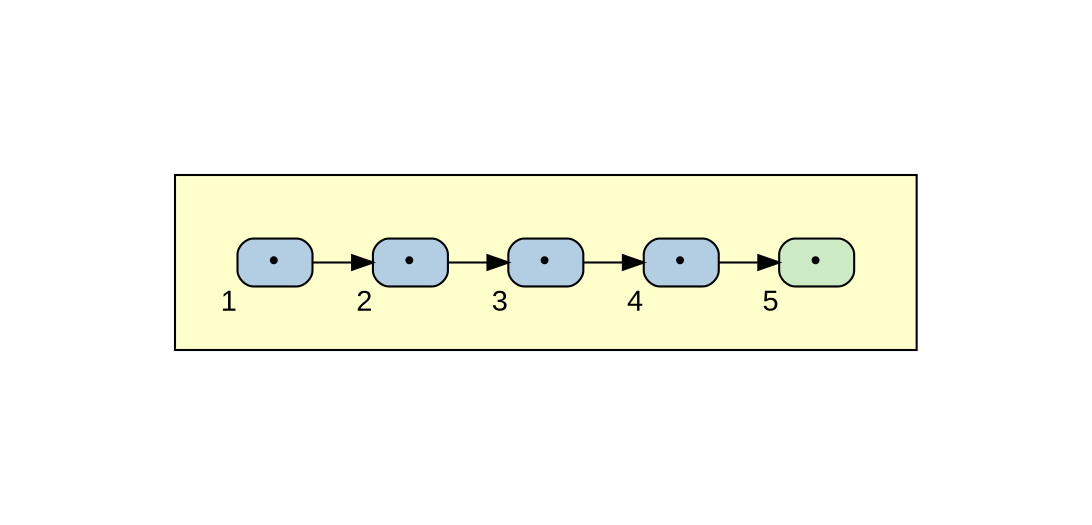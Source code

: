 digraph mygraph {
	rankdir="LR"
	fontcolor="gray"
	fontname="Arial"
	margin="1"
	dpi="62"
	node [
		shape="Mrecord",
		style="filled",
		label="",
		fontname="Arial",
		width="0.5",
		height="0.1",
		fillcolor="#b3cde3"
	]
	edge [
		fontname="Arial"
	]
	ranksep="0.4"
	nodesep="0.2"
	 labeljust="l"
	subgraph cluster_UC21_ {
		bgcolor="#ffffcc"
		label=""
		margin="30"
		"UC211" [xlabel="1", label="{<JMP>&bull;}", tooltip="System changes state of the git repository to hibernated.", width="0.5"]
		"UC212" [xlabel="2", label="{<JMP>&bull;}", tooltip="System compresses the disk image used by application.", width="0.5"]
		"UC213" [xlabel="3", label="{<JMP>&bull;}", tooltip="System saves the disk image used by application.", width="0.5"]
		"UC214" [xlabel="4", label="{<JMP>&bull;}", tooltip="System frees the disk space used by application.", width="0.5"]
		"UC215" [xlabel="5", fillcolor="#ccebc5", label="{<JMP>&bull;}", tooltip="System sets application state to hibernated. #(open:app_hibernated)
		  #(mark:app_hibernated)", width="0.5"]
	}
	"UC211":"JMP" -> "UC212":"JMP" [URL="#UC21_1"]
	"UC212":"JMP" -> "UC213":"JMP" [URL="#UC21_2"]
	"UC213":"JMP" -> "UC214":"JMP" [URL="#UC21_3"]
	"UC214":"JMP" -> "UC215":"JMP" [URL="#UC21_4"]
}
